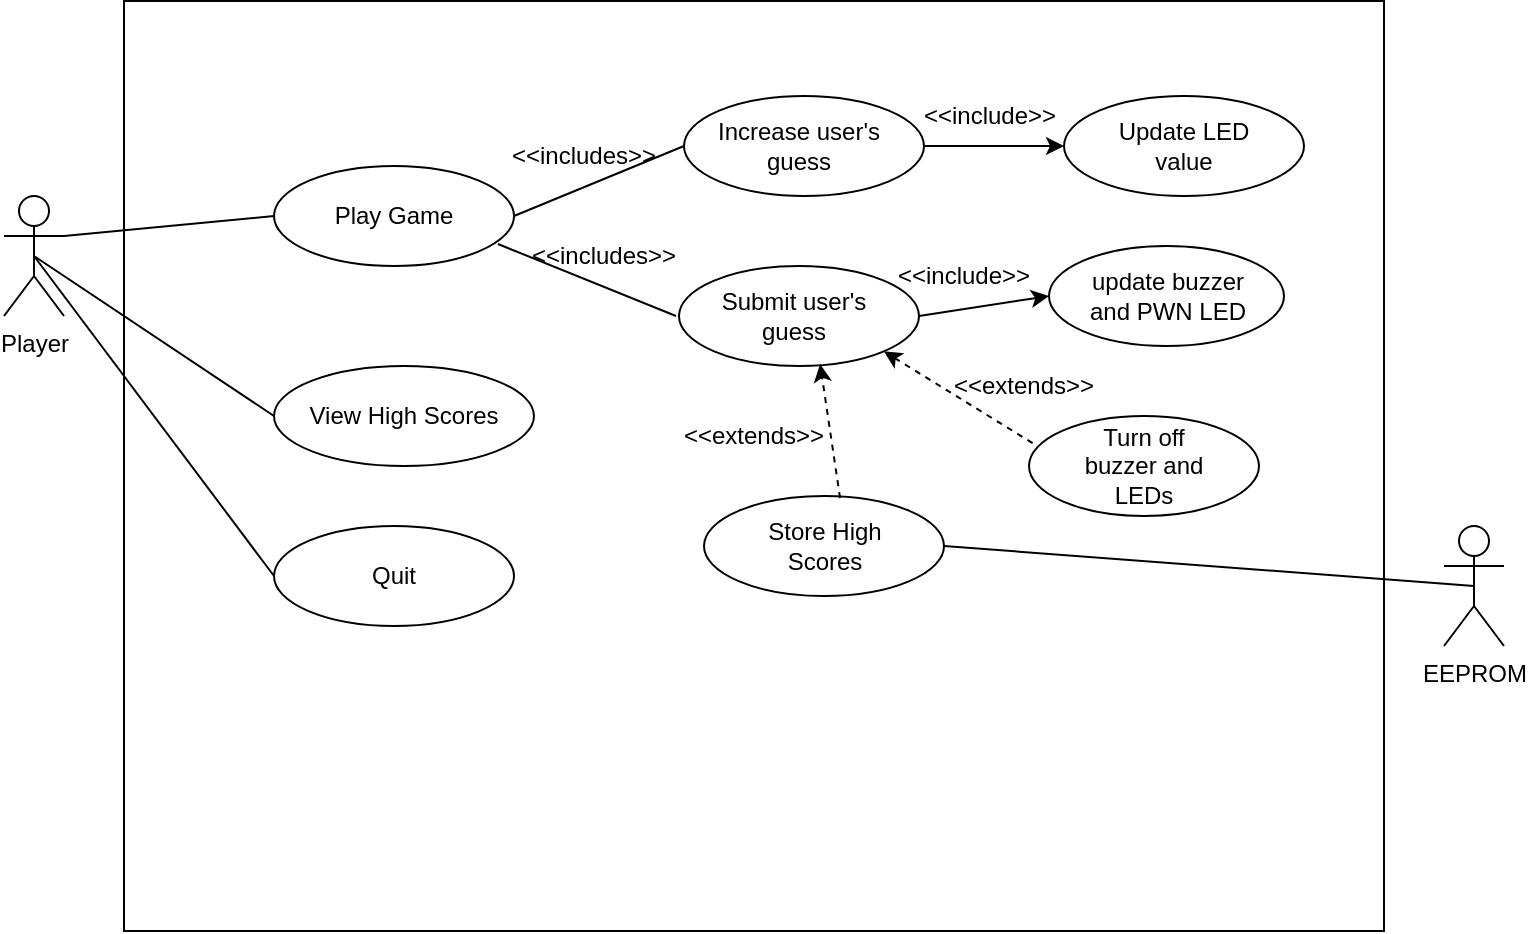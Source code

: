<mxfile version="15.2.7" type="device"><diagram id="Gi_oTHWyP8C1xdtYOqCB" name="Page-1"><mxGraphModel dx="1422" dy="822" grid="1" gridSize="10" guides="1" tooltips="1" connect="1" arrows="1" fold="1" page="1" pageScale="1" pageWidth="850" pageHeight="1100" math="0" shadow="0"><root><mxCell id="0"/><mxCell id="1" parent="0"/><mxCell id="I2P1kmGp0CAmMh25veLf-18" value="" style="rounded=0;whiteSpace=wrap;html=1;" vertex="1" parent="1"><mxGeometry x="120" y="97.5" width="630" height="465" as="geometry"/></mxCell><mxCell id="I2P1kmGp0CAmMh25veLf-21" value="" style="ellipse;whiteSpace=wrap;html=1;" vertex="1" parent="1"><mxGeometry x="195" y="180" width="120" height="50" as="geometry"/></mxCell><mxCell id="I2P1kmGp0CAmMh25veLf-22" value="Play Game" style="text;html=1;strokeColor=none;fillColor=none;align=center;verticalAlign=middle;whiteSpace=wrap;rounded=0;" vertex="1" parent="1"><mxGeometry x="220" y="195" width="70" height="20" as="geometry"/></mxCell><mxCell id="I2P1kmGp0CAmMh25veLf-23" value="" style="ellipse;whiteSpace=wrap;html=1;" vertex="1" parent="1"><mxGeometry x="195" y="280" width="130" height="50" as="geometry"/></mxCell><mxCell id="I2P1kmGp0CAmMh25veLf-24" value="View High Scores" style="text;html=1;strokeColor=none;fillColor=none;align=center;verticalAlign=middle;whiteSpace=wrap;rounded=0;" vertex="1" parent="1"><mxGeometry x="210" y="295" width="100" height="20" as="geometry"/></mxCell><mxCell id="I2P1kmGp0CAmMh25veLf-26" value="" style="ellipse;whiteSpace=wrap;html=1;" vertex="1" parent="1"><mxGeometry x="195" y="360" width="120" height="50" as="geometry"/></mxCell><mxCell id="I2P1kmGp0CAmMh25veLf-27" value="Quit" style="text;html=1;strokeColor=none;fillColor=none;align=center;verticalAlign=middle;whiteSpace=wrap;rounded=0;" vertex="1" parent="1"><mxGeometry x="235" y="375" width="40" height="20" as="geometry"/></mxCell><mxCell id="I2P1kmGp0CAmMh25veLf-35" style="edgeStyle=orthogonalEdgeStyle;rounded=0;orthogonalLoop=1;jettySize=auto;html=1;entryX=0;entryY=0.5;entryDx=0;entryDy=0;" edge="1" parent="1" source="I2P1kmGp0CAmMh25veLf-28" target="I2P1kmGp0CAmMh25veLf-33"><mxGeometry relative="1" as="geometry"/></mxCell><mxCell id="I2P1kmGp0CAmMh25veLf-28" value="" style="ellipse;whiteSpace=wrap;html=1;" vertex="1" parent="1"><mxGeometry x="400" y="145" width="120" height="50" as="geometry"/></mxCell><mxCell id="I2P1kmGp0CAmMh25veLf-29" value="Increase user's guess" style="text;html=1;strokeColor=none;fillColor=none;align=center;verticalAlign=middle;whiteSpace=wrap;rounded=0;" vertex="1" parent="1"><mxGeometry x="415" y="160" width="85" height="20" as="geometry"/></mxCell><mxCell id="I2P1kmGp0CAmMh25veLf-31" value="" style="ellipse;whiteSpace=wrap;html=1;" vertex="1" parent="1"><mxGeometry x="397.5" y="230" width="120" height="50" as="geometry"/></mxCell><mxCell id="I2P1kmGp0CAmMh25veLf-32" value="Submit user's guess" style="text;html=1;strokeColor=none;fillColor=none;align=center;verticalAlign=middle;whiteSpace=wrap;rounded=0;" vertex="1" parent="1"><mxGeometry x="410" y="245" width="90" height="20" as="geometry"/></mxCell><mxCell id="I2P1kmGp0CAmMh25veLf-33" value="" style="ellipse;whiteSpace=wrap;html=1;" vertex="1" parent="1"><mxGeometry x="590" y="145" width="120" height="50" as="geometry"/></mxCell><mxCell id="I2P1kmGp0CAmMh25veLf-34" value="Update LED value" style="text;html=1;strokeColor=none;fillColor=none;align=center;verticalAlign=middle;whiteSpace=wrap;rounded=0;" vertex="1" parent="1"><mxGeometry x="610" y="160" width="80" height="20" as="geometry"/></mxCell><mxCell id="I2P1kmGp0CAmMh25veLf-36" value="Player" style="shape=umlActor;verticalLabelPosition=bottom;verticalAlign=top;html=1;outlineConnect=0;" vertex="1" parent="1"><mxGeometry x="60" y="195" width="30" height="60" as="geometry"/></mxCell><mxCell id="I2P1kmGp0CAmMh25veLf-37" value="" style="ellipse;whiteSpace=wrap;html=1;" vertex="1" parent="1"><mxGeometry x="582.5" y="220" width="117.5" height="50" as="geometry"/></mxCell><mxCell id="I2P1kmGp0CAmMh25veLf-38" value="update buzzer and PWN LED" style="text;html=1;strokeColor=none;fillColor=none;align=center;verticalAlign=middle;whiteSpace=wrap;rounded=0;" vertex="1" parent="1"><mxGeometry x="597.5" y="235" width="87.5" height="20" as="geometry"/></mxCell><mxCell id="I2P1kmGp0CAmMh25veLf-41" value="" style="ellipse;whiteSpace=wrap;html=1;" vertex="1" parent="1"><mxGeometry x="572.5" y="305" width="115" height="50" as="geometry"/></mxCell><mxCell id="I2P1kmGp0CAmMh25veLf-42" value="Turn off buzzer and LEDs" style="text;html=1;strokeColor=none;fillColor=none;align=center;verticalAlign=middle;whiteSpace=wrap;rounded=0;" vertex="1" parent="1"><mxGeometry x="590" y="320" width="80" height="20" as="geometry"/></mxCell><mxCell id="I2P1kmGp0CAmMh25veLf-46" value="" style="endArrow=classic;html=1;entryX=0;entryY=0.5;entryDx=0;entryDy=0;exitX=1;exitY=0.5;exitDx=0;exitDy=0;endFill=1;" edge="1" parent="1" source="I2P1kmGp0CAmMh25veLf-31" target="I2P1kmGp0CAmMh25veLf-37"><mxGeometry width="50" height="50" relative="1" as="geometry"><mxPoint x="530" y="300" as="sourcePoint"/><mxPoint x="580" y="250" as="targetPoint"/></mxGeometry></mxCell><mxCell id="I2P1kmGp0CAmMh25veLf-48" value="" style="endArrow=none;dashed=1;html=1;entryX=0.022;entryY=0.28;entryDx=0;entryDy=0;entryPerimeter=0;exitX=1;exitY=1;exitDx=0;exitDy=0;startArrow=classic;startFill=1;" edge="1" parent="1" source="I2P1kmGp0CAmMh25veLf-31" target="I2P1kmGp0CAmMh25veLf-41"><mxGeometry width="50" height="50" relative="1" as="geometry"><mxPoint x="510" y="340" as="sourcePoint"/><mxPoint x="560" y="290" as="targetPoint"/></mxGeometry></mxCell><mxCell id="I2P1kmGp0CAmMh25veLf-51" value="&amp;lt;&amp;lt;include&amp;gt;&amp;gt;" style="text;html=1;strokeColor=none;fillColor=none;align=center;verticalAlign=middle;whiteSpace=wrap;rounded=0;" vertex="1" parent="1"><mxGeometry x="532.5" y="145" width="40" height="20" as="geometry"/></mxCell><mxCell id="I2P1kmGp0CAmMh25veLf-53" value="&amp;lt;&amp;lt;include&amp;gt;&amp;gt;" style="text;html=1;strokeColor=none;fillColor=none;align=center;verticalAlign=middle;whiteSpace=wrap;rounded=0;" vertex="1" parent="1"><mxGeometry x="520" y="225" width="40" height="20" as="geometry"/></mxCell><mxCell id="I2P1kmGp0CAmMh25veLf-54" value="&amp;lt;&amp;lt;extends&amp;gt;&amp;gt;" style="text;html=1;strokeColor=none;fillColor=none;align=center;verticalAlign=middle;whiteSpace=wrap;rounded=0;" vertex="1" parent="1"><mxGeometry x="550" y="280" width="40" height="20" as="geometry"/></mxCell><mxCell id="I2P1kmGp0CAmMh25veLf-55" value="" style="endArrow=none;html=1;entryX=0;entryY=0.5;entryDx=0;entryDy=0;exitX=1;exitY=0.5;exitDx=0;exitDy=0;" edge="1" parent="1" source="I2P1kmGp0CAmMh25veLf-21" target="I2P1kmGp0CAmMh25veLf-28"><mxGeometry width="50" height="50" relative="1" as="geometry"><mxPoint x="350" y="240" as="sourcePoint"/><mxPoint x="400" y="190" as="targetPoint"/></mxGeometry></mxCell><mxCell id="I2P1kmGp0CAmMh25veLf-56" value="" style="endArrow=none;html=1;exitX=0.933;exitY=0.78;exitDx=0;exitDy=0;exitPerimeter=0;" edge="1" parent="1" source="I2P1kmGp0CAmMh25veLf-21"><mxGeometry width="50" height="50" relative="1" as="geometry"><mxPoint x="300" y="280" as="sourcePoint"/><mxPoint x="396" y="255" as="targetPoint"/></mxGeometry></mxCell><mxCell id="I2P1kmGp0CAmMh25veLf-57" value="&amp;lt;&amp;lt;includes&amp;gt;&amp;gt;" style="text;html=1;strokeColor=none;fillColor=none;align=center;verticalAlign=middle;whiteSpace=wrap;rounded=0;" vertex="1" parent="1"><mxGeometry x="330" y="165" width="40" height="20" as="geometry"/></mxCell><mxCell id="I2P1kmGp0CAmMh25veLf-58" value="&amp;lt;&amp;lt;includes&amp;gt;&amp;gt;" style="text;html=1;strokeColor=none;fillColor=none;align=center;verticalAlign=middle;whiteSpace=wrap;rounded=0;" vertex="1" parent="1"><mxGeometry x="340" y="215" width="40" height="20" as="geometry"/></mxCell><mxCell id="I2P1kmGp0CAmMh25veLf-60" value="" style="endArrow=none;html=1;entryX=0;entryY=0.5;entryDx=0;entryDy=0;exitX=1;exitY=0.333;exitDx=0;exitDy=0;exitPerimeter=0;" edge="1" parent="1" source="I2P1kmGp0CAmMh25veLf-36" target="I2P1kmGp0CAmMh25veLf-21"><mxGeometry width="50" height="50" relative="1" as="geometry"><mxPoint x="150" y="240" as="sourcePoint"/><mxPoint x="200" y="190" as="targetPoint"/></mxGeometry></mxCell><mxCell id="I2P1kmGp0CAmMh25veLf-61" value="" style="endArrow=none;html=1;entryX=0;entryY=0.5;entryDx=0;entryDy=0;exitX=0.5;exitY=0.5;exitDx=0;exitDy=0;exitPerimeter=0;" edge="1" parent="1" source="I2P1kmGp0CAmMh25veLf-36" target="I2P1kmGp0CAmMh25veLf-23"><mxGeometry width="50" height="50" relative="1" as="geometry"><mxPoint x="120" y="340" as="sourcePoint"/><mxPoint x="170" y="290" as="targetPoint"/></mxGeometry></mxCell><mxCell id="I2P1kmGp0CAmMh25veLf-62" value="" style="endArrow=none;html=1;exitX=0.5;exitY=0.5;exitDx=0;exitDy=0;exitPerimeter=0;entryX=0;entryY=0.5;entryDx=0;entryDy=0;" edge="1" parent="1" source="I2P1kmGp0CAmMh25veLf-36" target="I2P1kmGp0CAmMh25veLf-26"><mxGeometry width="50" height="50" relative="1" as="geometry"><mxPoint x="90" y="350" as="sourcePoint"/><mxPoint x="140" y="300" as="targetPoint"/></mxGeometry></mxCell><mxCell id="I2P1kmGp0CAmMh25veLf-63" value="" style="ellipse;whiteSpace=wrap;html=1;" vertex="1" parent="1"><mxGeometry x="410" y="345" width="120" height="50" as="geometry"/></mxCell><mxCell id="I2P1kmGp0CAmMh25veLf-64" value="Store High Scores" style="text;html=1;strokeColor=none;fillColor=none;align=center;verticalAlign=middle;whiteSpace=wrap;rounded=0;" vertex="1" parent="1"><mxGeometry x="428.75" y="360" width="82.5" height="20" as="geometry"/></mxCell><mxCell id="I2P1kmGp0CAmMh25veLf-66" value="EEPROM" style="shape=umlActor;verticalLabelPosition=bottom;verticalAlign=top;html=1;outlineConnect=0;" vertex="1" parent="1"><mxGeometry x="780" y="360" width="30" height="60" as="geometry"/></mxCell><mxCell id="I2P1kmGp0CAmMh25veLf-68" value="" style="endArrow=none;html=1;exitX=1;exitY=0.5;exitDx=0;exitDy=0;entryX=0.5;entryY=0.5;entryDx=0;entryDy=0;entryPerimeter=0;" edge="1" parent="1" source="I2P1kmGp0CAmMh25veLf-63" target="I2P1kmGp0CAmMh25veLf-66"><mxGeometry width="50" height="50" relative="1" as="geometry"><mxPoint x="510" y="460" as="sourcePoint"/><mxPoint x="560" y="410" as="targetPoint"/></mxGeometry></mxCell><mxCell id="I2P1kmGp0CAmMh25veLf-70" value="&amp;lt;&amp;lt;extends&amp;gt;&amp;gt;" style="text;html=1;strokeColor=none;fillColor=none;align=center;verticalAlign=middle;whiteSpace=wrap;rounded=0;" vertex="1" parent="1"><mxGeometry x="415" y="305" width="40" height="20" as="geometry"/></mxCell><mxCell id="I2P1kmGp0CAmMh25veLf-72" value="" style="endArrow=classic;dashed=1;html=1;entryX=0.588;entryY=0.98;entryDx=0;entryDy=0;entryPerimeter=0;exitX=0.567;exitY=0.02;exitDx=0;exitDy=0;exitPerimeter=0;startArrow=none;startFill=0;endFill=1;" edge="1" parent="1" source="I2P1kmGp0CAmMh25veLf-63" target="I2P1kmGp0CAmMh25veLf-31"><mxGeometry width="50" height="50" relative="1" as="geometry"><mxPoint x="470" y="360" as="sourcePoint"/><mxPoint x="520" y="310" as="targetPoint"/></mxGeometry></mxCell></root></mxGraphModel></diagram></mxfile>